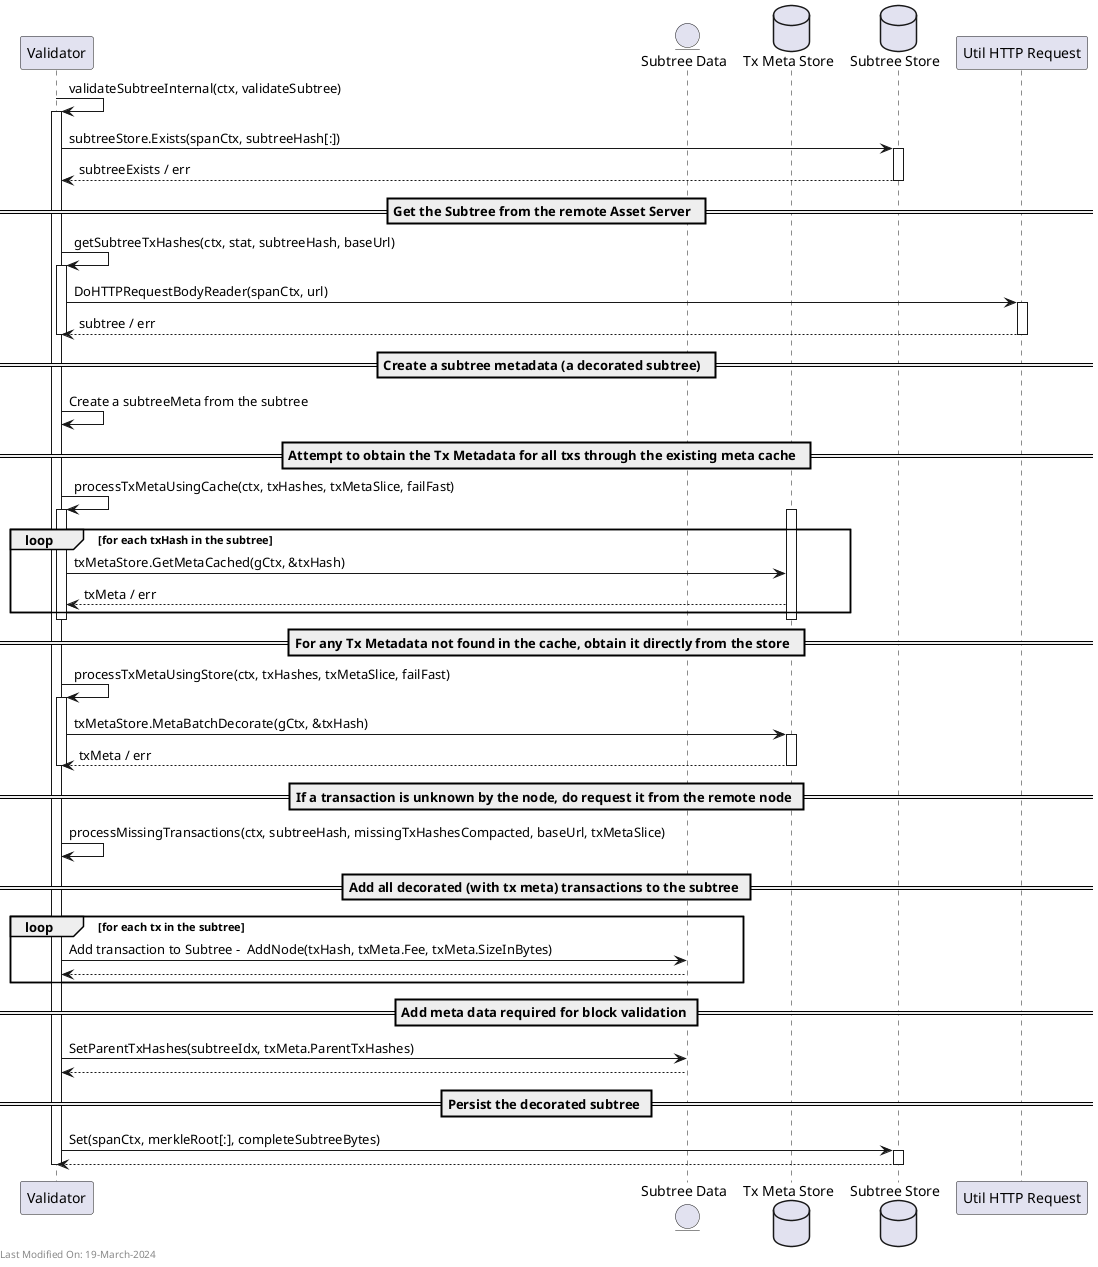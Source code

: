 @startuml
participant "Validator" as ValidateSubtree
entity "Subtree Data" as SubtreeData
database "Tx Meta Store" as TxMetaStore
database "Subtree Store" as SubtreeStore
participant "Util HTTP Request" as Util


ValidateSubtree -> ValidateSubtree: validateSubtreeInternal(ctx, validateSubtree)

' Existing Sequence
activate ValidateSubtree

ValidateSubtree -> SubtreeStore: subtreeStore.Exists(spanCtx, subtreeHash[:])
activate SubtreeStore
SubtreeStore --> ValidateSubtree: subtreeExists / err
deactivate SubtreeStore

== Get the Subtree from the remote Asset Server  ==

ValidateSubtree -> ValidateSubtree: getSubtreeTxHashes(ctx, stat, subtreeHash, baseUrl)
activate ValidateSubtree

ValidateSubtree -> Util: DoHTTPRequestBodyReader(spanCtx, url)
activate Util
Util --> ValidateSubtree: subtree / err
deactivate Util

deactivate ValidateSubtree

== Create a subtree metadata (a decorated subtree)  ==

ValidateSubtree -> ValidateSubtree: Create a subtreeMeta from the subtree

== Attempt to obtain the Tx Metadata for all txs through the existing meta cache  ==

ValidateSubtree -> ValidateSubtree: processTxMetaUsingCache(ctx, txHashes, txMetaSlice, failFast)
activate ValidateSubtree

activate TxMetaStore
loop for each txHash in the subtree
   ValidateSubtree -> TxMetaStore: txMetaStore.GetMetaCached(gCtx, &txHash)
    TxMetaStore --> ValidateSubtree: txMeta / err
end
deactivate TxMetaStore
deactivate ValidateSubtree

== For any Tx Metadata not found in the cache, obtain it directly from the store  ==

ValidateSubtree -> ValidateSubtree: processTxMetaUsingStore(ctx, txHashes, txMetaSlice, failFast)
activate ValidateSubtree

ValidateSubtree -> TxMetaStore: txMetaStore.MetaBatchDecorate(gCtx, &txHash)
activate TxMetaStore
TxMetaStore --> ValidateSubtree: txMeta / err
deactivate TxMetaStore

deactivate ValidateSubtree

== If a transaction is unknown by the node, do request it from the remote node ==


ValidateSubtree -> ValidateSubtree: processMissingTransactions(ctx, subtreeHash, missingTxHashesCompacted, baseUrl, txMetaSlice)

== Add all decorated (with tx meta) transactions to the subtree ==

loop for each tx in the subtree
ValidateSubtree -> SubtreeData: Add transaction to Subtree -  AddNode(txHash, txMeta.Fee, txMeta.SizeInBytes)
SubtreeData --> ValidateSubtree
end

== Add meta data required for block validation ==

ValidateSubtree -> SubtreeData: SetParentTxHashes(subtreeIdx, txMeta.ParentTxHashes)
SubtreeData --> ValidateSubtree

== Persist the decorated subtree ==
ValidateSubtree -> SubtreeStore: Set(spanCtx, merkleRoot[:], completeSubtreeBytes)
activate SubtreeStore
SubtreeStore --> ValidateSubtree
deactivate SubtreeStore

deactivate ValidateSubtree

left footer Last Modified On: 19-March-2024

@enduml
